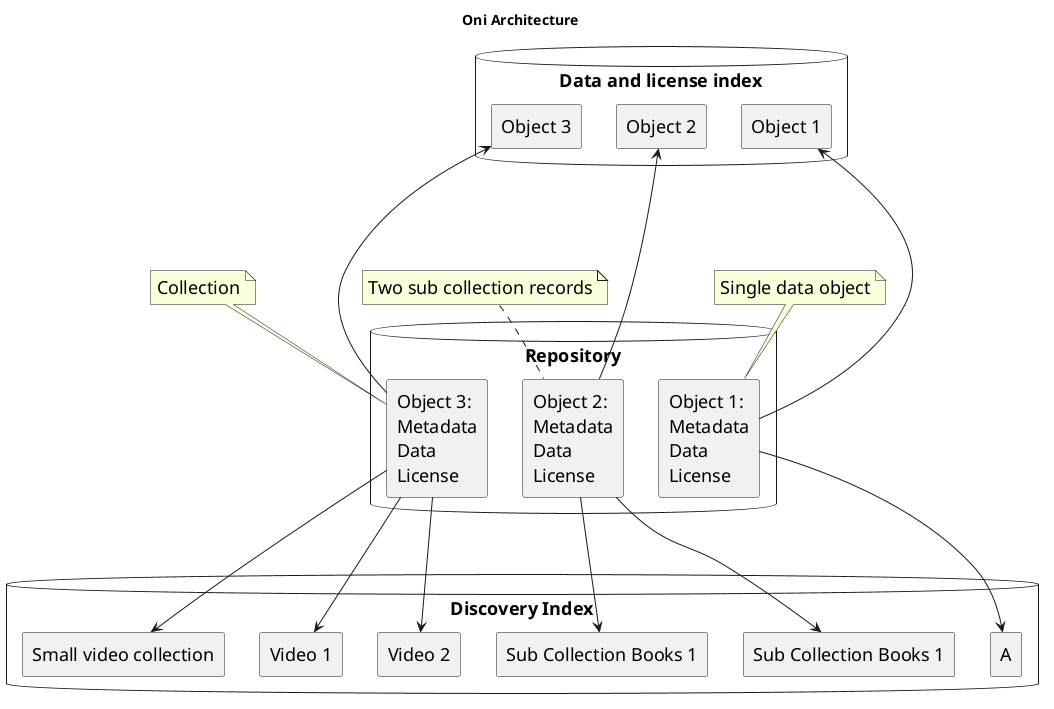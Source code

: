 
@startuml
skinparam defaultFontSize 18
title: Oni Architecture

database "Discovery Index" {
    rectangle "A" {

    }
        rectangle "Object, Diaglogue" as A {
        
    }
        rectangle "Sub Collection Books 1" as B {
        
    }
        rectangle "Sub Collection Books 1" as C {
        
    }
        rectangle "Small video collection"  as D{
        
    }
        rectangle "Video 1" as E {
        
    }
           rectangle "Video 2" as F {
        
    }

}

database "Data and license index" {
       rectangle "Object 1" as o1 {

    }
    rectangle "Object 2" as o2 {
        
    }
   rectangle "Object 3" as o3 {
        
    }

}



database "Repository" as repo {
    rectangle "Object 1:\nMetadata\nData\nLicense" as ro1 {

    }
    rectangle "Object 2:\nMetadata\nData\nLicense"  as ro2 {
        
    }
   rectangle "Object 3:\nMetadata\nData\nLicense" as ro3 {
        
    }
}

note top of ro3: Collection
note top of ro2: Two sub collection records
note top of ro1: Single data object

ro1 ---> A
ro2 ---> B
ro2 ---> C
ro3 ---> D
ro3 ---> E
ro3 ---> F

ro1 --up--> o1
ro2 --up--> o2
ro3 --up--> o3


@enduml

@startuml

database "Index" {
rectangle "Data & License index" as ii {

}
rectangle "Discovery Index" as ai {

}
}

database ".......... OCFL Repo .............. \n\n\n\n\n\n\n\n\n\n\n\n" as repo {
    
}

rectangle "Indexer" {

}

rectangle "Config" as conf {

}

Indexer -up-> repo : Scan objects
Indexer -> conf : Consume
Indexer -up-> Index : Write

rectangle "API" {
    [item/] as iapi
    [query/] as qapi
    [license filter] as lic

}

cloud "Authentication and Authorizatio Services" as auth {
    [CILogon]
    [Mukurtu]
    [...]

}

rectangle "UI" {
  
}
lic -> auth : Get user's group/license holdings
UI --down--> qapi : Construct views
UI --down--> iapi : Get data for viewing
iapi --down-> ii : Consult for get requests\nfor Objects and files
qapi --down-> ai : Consult for queries / views\n*with license filter

API --down->  repo : Read

@enduml
